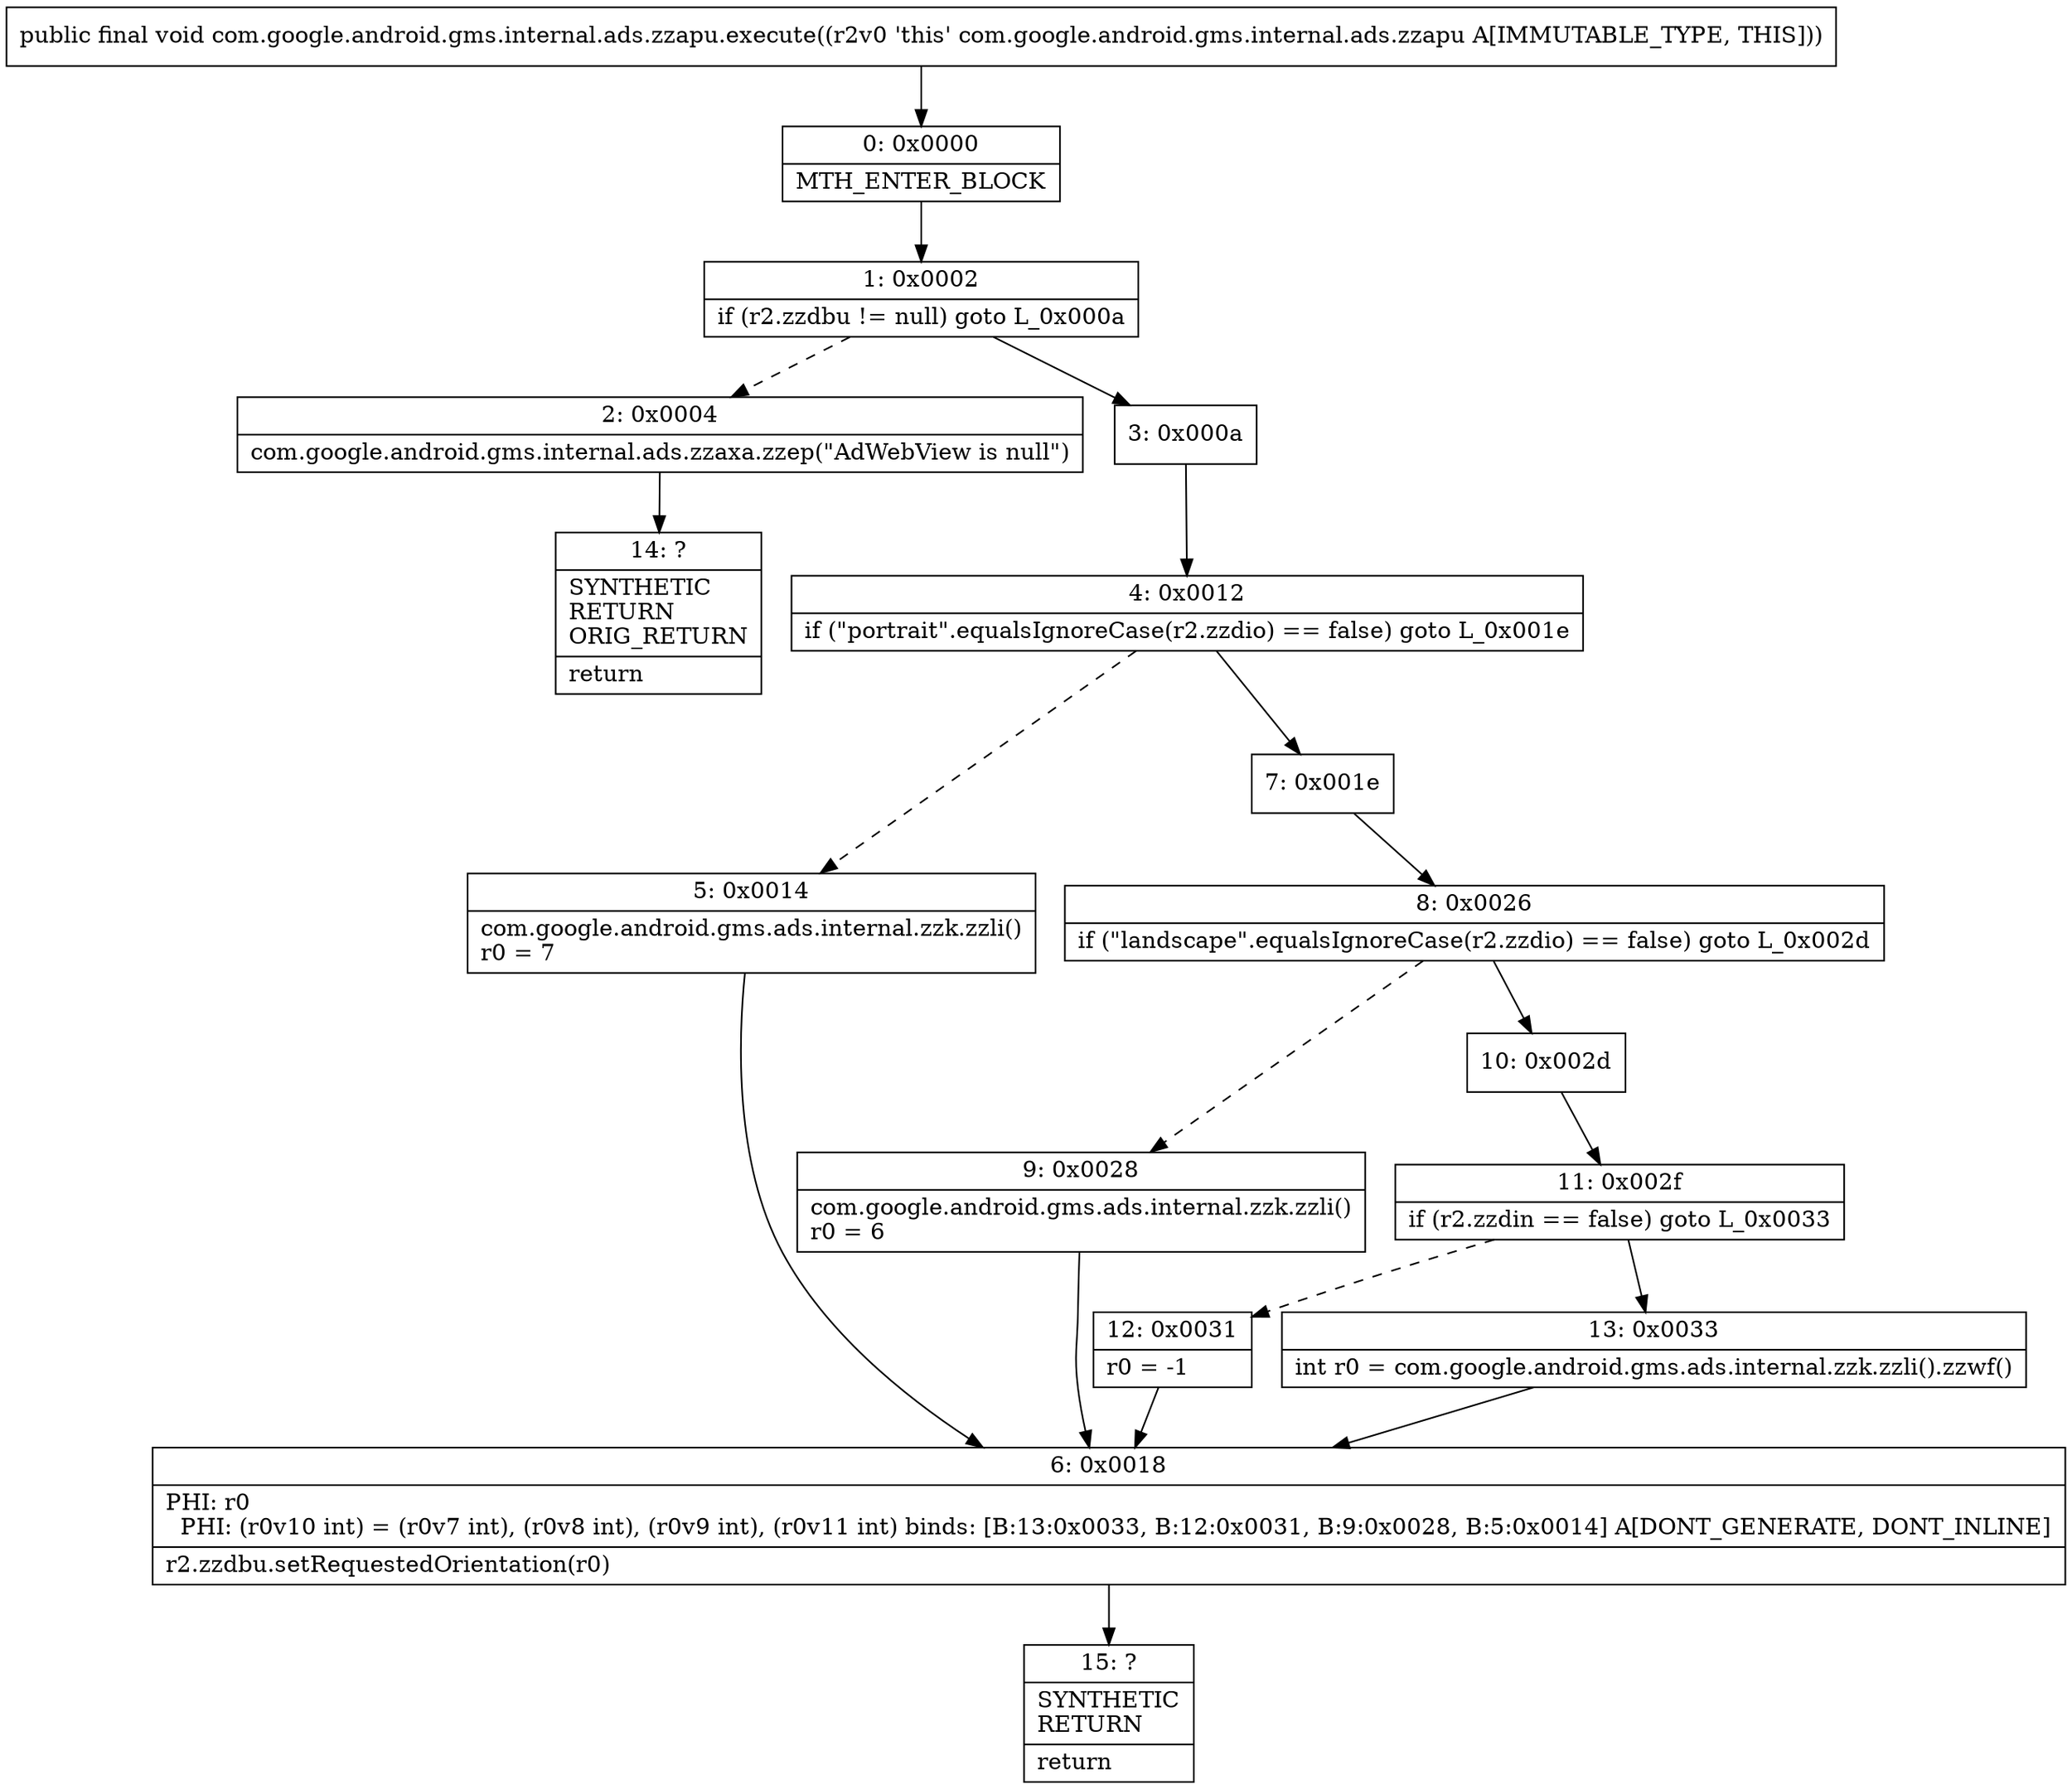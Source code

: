 digraph "CFG forcom.google.android.gms.internal.ads.zzapu.execute()V" {
Node_0 [shape=record,label="{0\:\ 0x0000|MTH_ENTER_BLOCK\l}"];
Node_1 [shape=record,label="{1\:\ 0x0002|if (r2.zzdbu != null) goto L_0x000a\l}"];
Node_2 [shape=record,label="{2\:\ 0x0004|com.google.android.gms.internal.ads.zzaxa.zzep(\"AdWebView is null\")\l}"];
Node_3 [shape=record,label="{3\:\ 0x000a}"];
Node_4 [shape=record,label="{4\:\ 0x0012|if (\"portrait\".equalsIgnoreCase(r2.zzdio) == false) goto L_0x001e\l}"];
Node_5 [shape=record,label="{5\:\ 0x0014|com.google.android.gms.ads.internal.zzk.zzli()\lr0 = 7\l}"];
Node_6 [shape=record,label="{6\:\ 0x0018|PHI: r0 \l  PHI: (r0v10 int) = (r0v7 int), (r0v8 int), (r0v9 int), (r0v11 int) binds: [B:13:0x0033, B:12:0x0031, B:9:0x0028, B:5:0x0014] A[DONT_GENERATE, DONT_INLINE]\l|r2.zzdbu.setRequestedOrientation(r0)\l}"];
Node_7 [shape=record,label="{7\:\ 0x001e}"];
Node_8 [shape=record,label="{8\:\ 0x0026|if (\"landscape\".equalsIgnoreCase(r2.zzdio) == false) goto L_0x002d\l}"];
Node_9 [shape=record,label="{9\:\ 0x0028|com.google.android.gms.ads.internal.zzk.zzli()\lr0 = 6\l}"];
Node_10 [shape=record,label="{10\:\ 0x002d}"];
Node_11 [shape=record,label="{11\:\ 0x002f|if (r2.zzdin == false) goto L_0x0033\l}"];
Node_12 [shape=record,label="{12\:\ 0x0031|r0 = \-1\l}"];
Node_13 [shape=record,label="{13\:\ 0x0033|int r0 = com.google.android.gms.ads.internal.zzk.zzli().zzwf()\l}"];
Node_14 [shape=record,label="{14\:\ ?|SYNTHETIC\lRETURN\lORIG_RETURN\l|return\l}"];
Node_15 [shape=record,label="{15\:\ ?|SYNTHETIC\lRETURN\l|return\l}"];
MethodNode[shape=record,label="{public final void com.google.android.gms.internal.ads.zzapu.execute((r2v0 'this' com.google.android.gms.internal.ads.zzapu A[IMMUTABLE_TYPE, THIS])) }"];
MethodNode -> Node_0;
Node_0 -> Node_1;
Node_1 -> Node_2[style=dashed];
Node_1 -> Node_3;
Node_2 -> Node_14;
Node_3 -> Node_4;
Node_4 -> Node_5[style=dashed];
Node_4 -> Node_7;
Node_5 -> Node_6;
Node_6 -> Node_15;
Node_7 -> Node_8;
Node_8 -> Node_9[style=dashed];
Node_8 -> Node_10;
Node_9 -> Node_6;
Node_10 -> Node_11;
Node_11 -> Node_12[style=dashed];
Node_11 -> Node_13;
Node_12 -> Node_6;
Node_13 -> Node_6;
}

